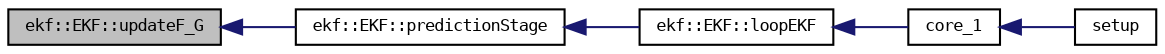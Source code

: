 digraph "ekf::EKF::updateF_G"
{
  bgcolor="transparent";
  edge [fontname="DejaVuSansMono",fontsize="8",labelfontname="DejaVuSansMono",labelfontsize="8"];
  node [fontname="DejaVuSansMono",fontsize="8",shape=record];
  rankdir="LR";
  Node60 [label="ekf::EKF::updateF_G",height=0.2,width=0.4,color="black", fillcolor="grey75", style="filled", fontcolor="black"];
  Node60 -> Node61 [dir="back",color="midnightblue",fontsize="8",style="solid",fontname="DejaVuSansMono"];
  Node61 [label="ekf::EKF::predictionStage",height=0.2,width=0.4,color="black",URL="$classekf_1_1EKF.html#ae27545818f775f4aa6b999e012a851e3"];
  Node61 -> Node62 [dir="back",color="midnightblue",fontsize="8",style="solid",fontname="DejaVuSansMono"];
  Node62 [label="ekf::EKF::loopEKF",height=0.2,width=0.4,color="black",URL="$classekf_1_1EKF.html#a651814ff64d234394572e2e7c5703a43"];
  Node62 -> Node63 [dir="back",color="midnightblue",fontsize="8",style="solid",fontname="DejaVuSansMono"];
  Node63 [label="core_1",height=0.2,width=0.4,color="black",URL="$main_8cpp.html#aa561fc46a0358a47fa9151f211523ba0"];
  Node63 -> Node64 [dir="back",color="midnightblue",fontsize="8",style="solid",fontname="DejaVuSansMono"];
  Node64 [label="setup",height=0.2,width=0.4,color="black",URL="$main_8cpp.html#a4fc01d736fe50cf5b977f755b675f11d"];
}
